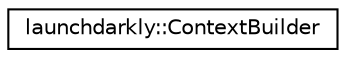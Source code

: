 digraph "Graphical Class Hierarchy"
{
 // LATEX_PDF_SIZE
  edge [fontname="Helvetica",fontsize="10",labelfontname="Helvetica",labelfontsize="10"];
  node [fontname="Helvetica",fontsize="10",shape=record];
  rankdir="LR";
  Node0 [label="launchdarkly::ContextBuilder",height=0.2,width=0.4,color="black", fillcolor="white", style="filled",URL="$classlaunchdarkly_1_1ContextBuilder.html",tooltip=" "];
}
